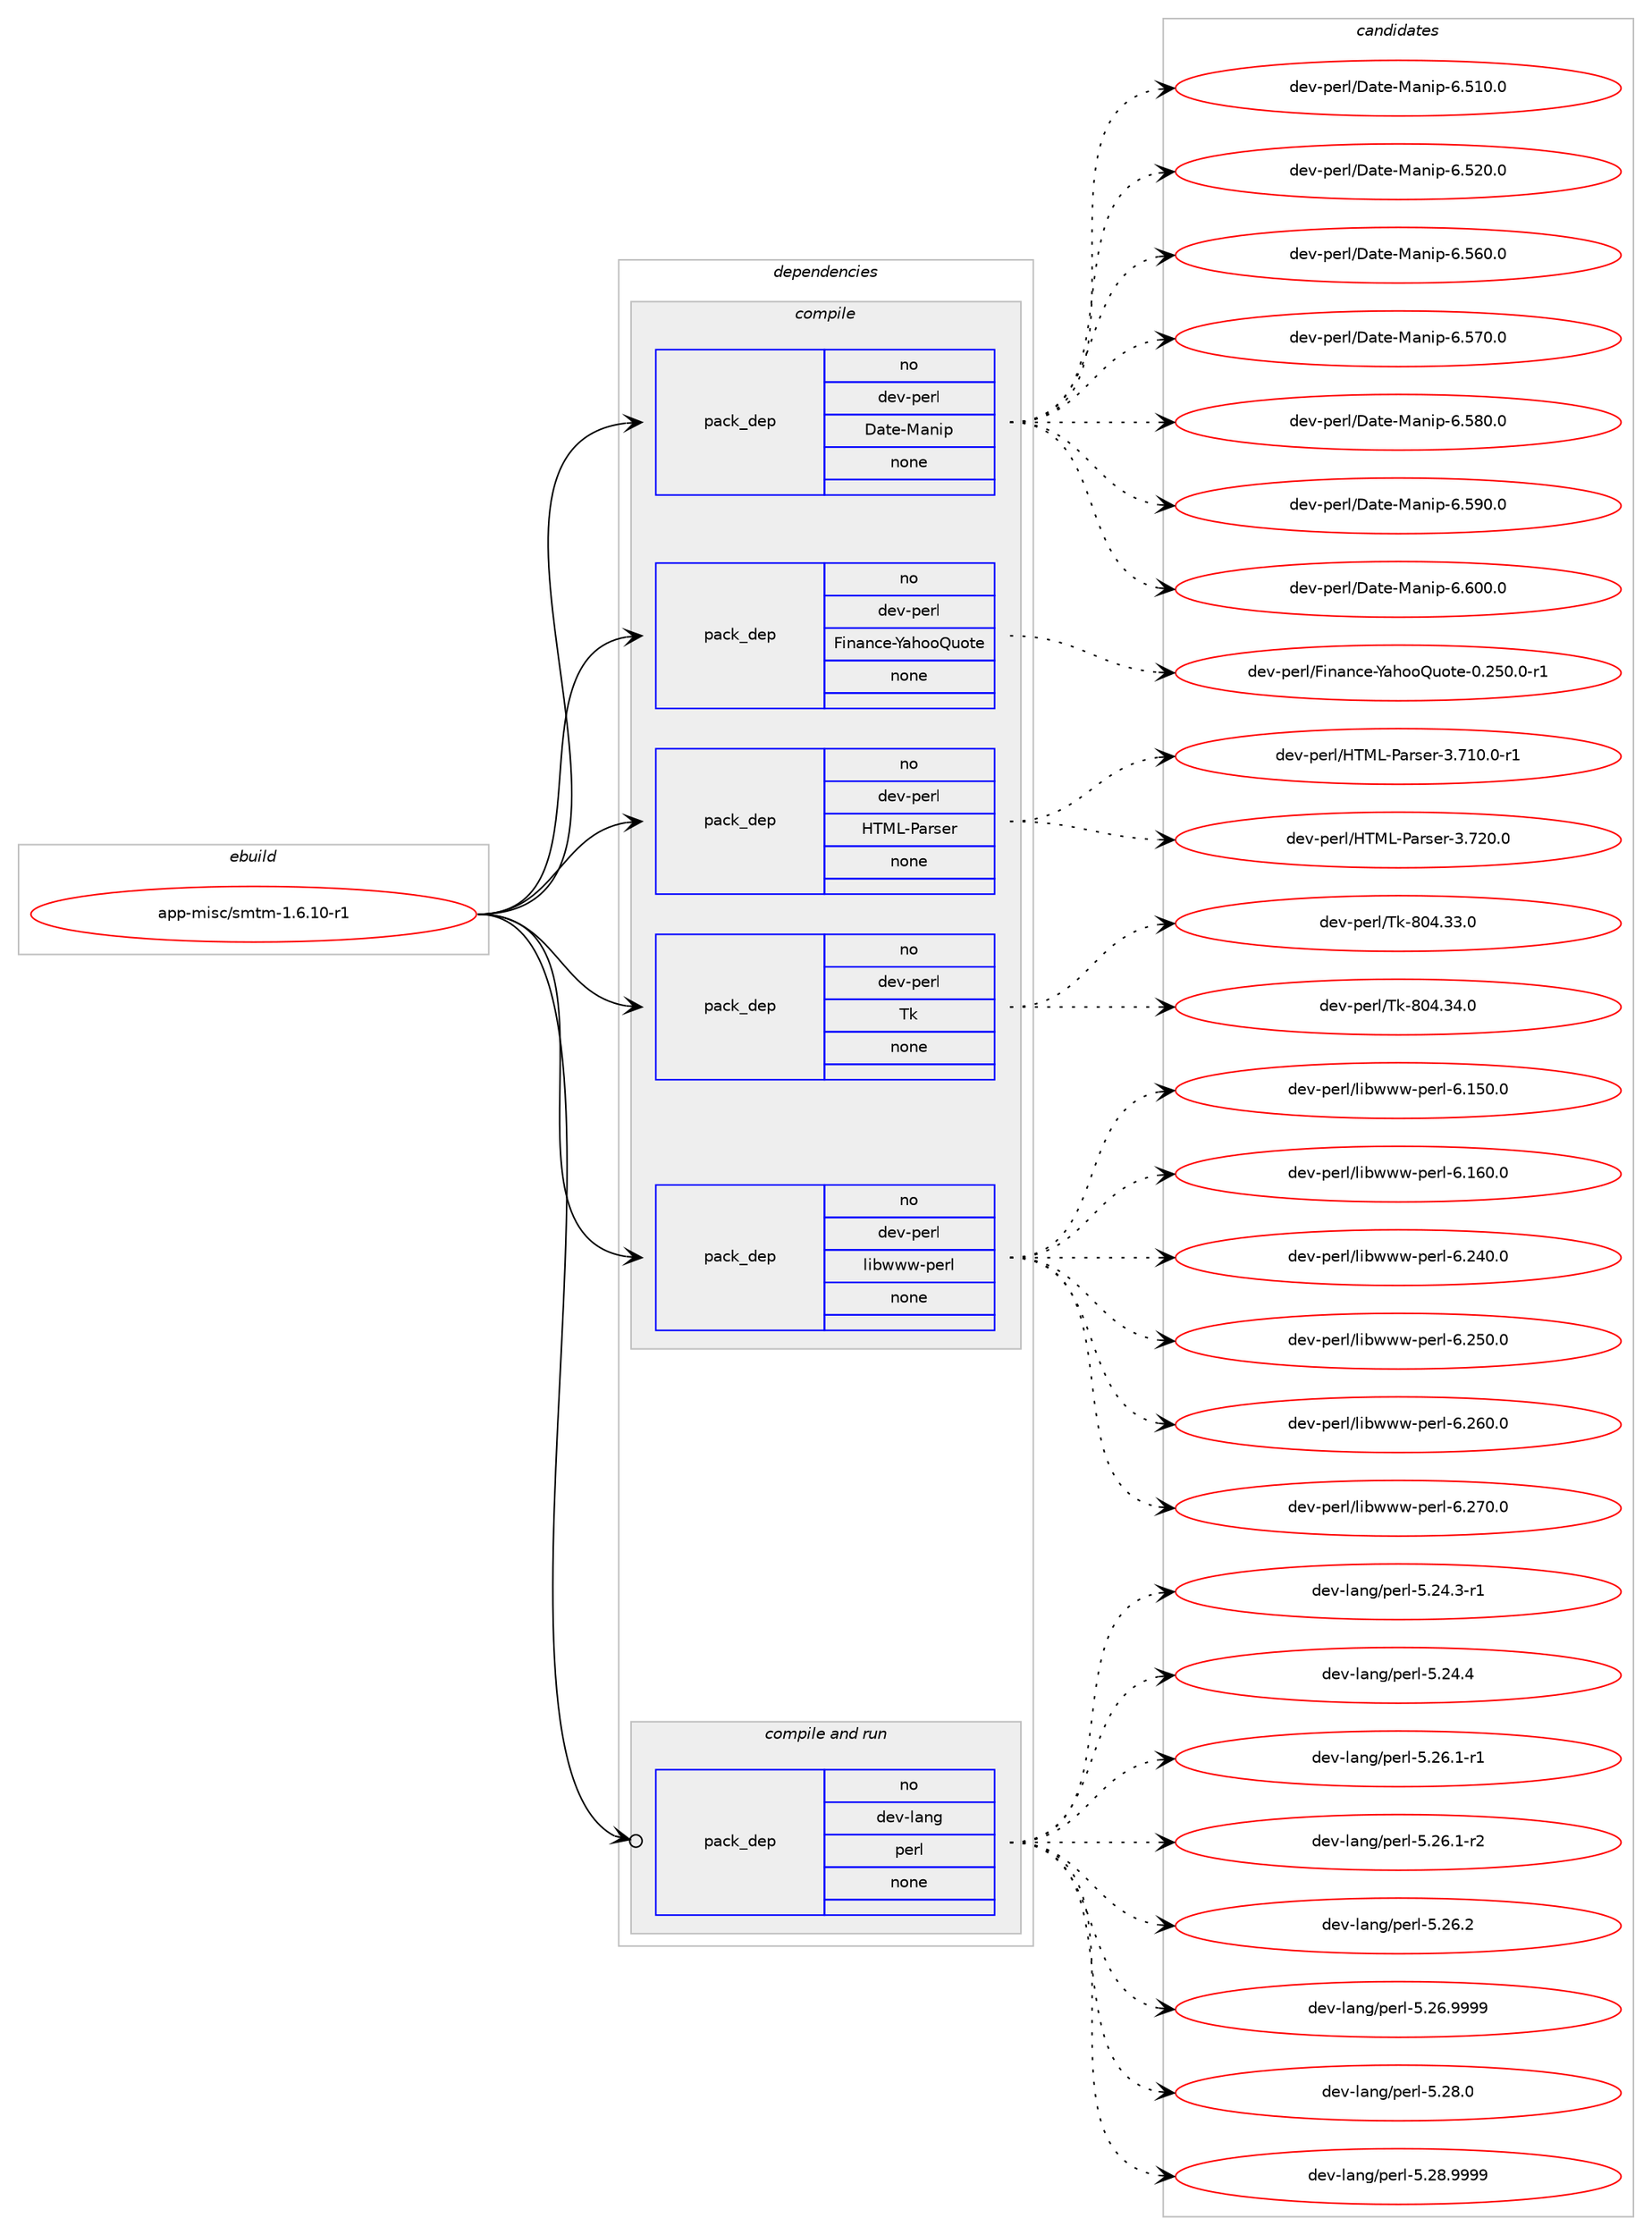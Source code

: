 digraph prolog {

# *************
# Graph options
# *************

newrank=true;
concentrate=true;
compound=true;
graph [rankdir=LR,fontname=Helvetica,fontsize=10,ranksep=1.5];#, ranksep=2.5, nodesep=0.2];
edge  [arrowhead=vee];
node  [fontname=Helvetica,fontsize=10];

# **********
# The ebuild
# **********

subgraph cluster_leftcol {
color=gray;
rank=same;
label=<<i>ebuild</i>>;
id [label="app-misc/smtm-1.6.10-r1", color=red, width=4, href="../app-misc/smtm-1.6.10-r1.svg"];
}

# ****************
# The dependencies
# ****************

subgraph cluster_midcol {
color=gray;
label=<<i>dependencies</i>>;
subgraph cluster_compile {
fillcolor="#eeeeee";
style=filled;
label=<<i>compile</i>>;
subgraph pack926849 {
dependency1300924 [label=<<TABLE BORDER="0" CELLBORDER="1" CELLSPACING="0" CELLPADDING="4" WIDTH="220"><TR><TD ROWSPAN="6" CELLPADDING="30">pack_dep</TD></TR><TR><TD WIDTH="110">no</TD></TR><TR><TD>dev-perl</TD></TR><TR><TD>Date-Manip</TD></TR><TR><TD>none</TD></TR><TR><TD></TD></TR></TABLE>>, shape=none, color=blue];
}
id:e -> dependency1300924:w [weight=20,style="solid",arrowhead="vee"];
subgraph pack926850 {
dependency1300925 [label=<<TABLE BORDER="0" CELLBORDER="1" CELLSPACING="0" CELLPADDING="4" WIDTH="220"><TR><TD ROWSPAN="6" CELLPADDING="30">pack_dep</TD></TR><TR><TD WIDTH="110">no</TD></TR><TR><TD>dev-perl</TD></TR><TR><TD>Finance-YahooQuote</TD></TR><TR><TD>none</TD></TR><TR><TD></TD></TR></TABLE>>, shape=none, color=blue];
}
id:e -> dependency1300925:w [weight=20,style="solid",arrowhead="vee"];
subgraph pack926851 {
dependency1300926 [label=<<TABLE BORDER="0" CELLBORDER="1" CELLSPACING="0" CELLPADDING="4" WIDTH="220"><TR><TD ROWSPAN="6" CELLPADDING="30">pack_dep</TD></TR><TR><TD WIDTH="110">no</TD></TR><TR><TD>dev-perl</TD></TR><TR><TD>HTML-Parser</TD></TR><TR><TD>none</TD></TR><TR><TD></TD></TR></TABLE>>, shape=none, color=blue];
}
id:e -> dependency1300926:w [weight=20,style="solid",arrowhead="vee"];
subgraph pack926852 {
dependency1300927 [label=<<TABLE BORDER="0" CELLBORDER="1" CELLSPACING="0" CELLPADDING="4" WIDTH="220"><TR><TD ROWSPAN="6" CELLPADDING="30">pack_dep</TD></TR><TR><TD WIDTH="110">no</TD></TR><TR><TD>dev-perl</TD></TR><TR><TD>Tk</TD></TR><TR><TD>none</TD></TR><TR><TD></TD></TR></TABLE>>, shape=none, color=blue];
}
id:e -> dependency1300927:w [weight=20,style="solid",arrowhead="vee"];
subgraph pack926853 {
dependency1300928 [label=<<TABLE BORDER="0" CELLBORDER="1" CELLSPACING="0" CELLPADDING="4" WIDTH="220"><TR><TD ROWSPAN="6" CELLPADDING="30">pack_dep</TD></TR><TR><TD WIDTH="110">no</TD></TR><TR><TD>dev-perl</TD></TR><TR><TD>libwww-perl</TD></TR><TR><TD>none</TD></TR><TR><TD></TD></TR></TABLE>>, shape=none, color=blue];
}
id:e -> dependency1300928:w [weight=20,style="solid",arrowhead="vee"];
}
subgraph cluster_compileandrun {
fillcolor="#eeeeee";
style=filled;
label=<<i>compile and run</i>>;
subgraph pack926854 {
dependency1300929 [label=<<TABLE BORDER="0" CELLBORDER="1" CELLSPACING="0" CELLPADDING="4" WIDTH="220"><TR><TD ROWSPAN="6" CELLPADDING="30">pack_dep</TD></TR><TR><TD WIDTH="110">no</TD></TR><TR><TD>dev-lang</TD></TR><TR><TD>perl</TD></TR><TR><TD>none</TD></TR><TR><TD></TD></TR></TABLE>>, shape=none, color=blue];
}
id:e -> dependency1300929:w [weight=20,style="solid",arrowhead="odotvee"];
}
subgraph cluster_run {
fillcolor="#eeeeee";
style=filled;
label=<<i>run</i>>;
}
}

# **************
# The candidates
# **************

subgraph cluster_choices {
rank=same;
color=gray;
label=<<i>candidates</i>>;

subgraph choice926849 {
color=black;
nodesep=1;
choice100101118451121011141084768971161014577971101051124554465349484648 [label="dev-perl/Date-Manip-6.510.0", color=red, width=4,href="../dev-perl/Date-Manip-6.510.0.svg"];
choice100101118451121011141084768971161014577971101051124554465350484648 [label="dev-perl/Date-Manip-6.520.0", color=red, width=4,href="../dev-perl/Date-Manip-6.520.0.svg"];
choice100101118451121011141084768971161014577971101051124554465354484648 [label="dev-perl/Date-Manip-6.560.0", color=red, width=4,href="../dev-perl/Date-Manip-6.560.0.svg"];
choice100101118451121011141084768971161014577971101051124554465355484648 [label="dev-perl/Date-Manip-6.570.0", color=red, width=4,href="../dev-perl/Date-Manip-6.570.0.svg"];
choice100101118451121011141084768971161014577971101051124554465356484648 [label="dev-perl/Date-Manip-6.580.0", color=red, width=4,href="../dev-perl/Date-Manip-6.580.0.svg"];
choice100101118451121011141084768971161014577971101051124554465357484648 [label="dev-perl/Date-Manip-6.590.0", color=red, width=4,href="../dev-perl/Date-Manip-6.590.0.svg"];
choice100101118451121011141084768971161014577971101051124554465448484648 [label="dev-perl/Date-Manip-6.600.0", color=red, width=4,href="../dev-perl/Date-Manip-6.600.0.svg"];
dependency1300924:e -> choice100101118451121011141084768971161014577971101051124554465349484648:w [style=dotted,weight="100"];
dependency1300924:e -> choice100101118451121011141084768971161014577971101051124554465350484648:w [style=dotted,weight="100"];
dependency1300924:e -> choice100101118451121011141084768971161014577971101051124554465354484648:w [style=dotted,weight="100"];
dependency1300924:e -> choice100101118451121011141084768971161014577971101051124554465355484648:w [style=dotted,weight="100"];
dependency1300924:e -> choice100101118451121011141084768971161014577971101051124554465356484648:w [style=dotted,weight="100"];
dependency1300924:e -> choice100101118451121011141084768971161014577971101051124554465357484648:w [style=dotted,weight="100"];
dependency1300924:e -> choice100101118451121011141084768971161014577971101051124554465448484648:w [style=dotted,weight="100"];
}
subgraph choice926850 {
color=black;
nodesep=1;
choice10010111845112101114108477010511097110991014589971041111118111711111610145484650534846484511449 [label="dev-perl/Finance-YahooQuote-0.250.0-r1", color=red, width=4,href="../dev-perl/Finance-YahooQuote-0.250.0-r1.svg"];
dependency1300925:e -> choice10010111845112101114108477010511097110991014589971041111118111711111610145484650534846484511449:w [style=dotted,weight="100"];
}
subgraph choice926851 {
color=black;
nodesep=1;
choice10010111845112101114108477284777645809711411510111445514655494846484511449 [label="dev-perl/HTML-Parser-3.710.0-r1", color=red, width=4,href="../dev-perl/HTML-Parser-3.710.0-r1.svg"];
choice1001011184511210111410847728477764580971141151011144551465550484648 [label="dev-perl/HTML-Parser-3.720.0", color=red, width=4,href="../dev-perl/HTML-Parser-3.720.0.svg"];
dependency1300926:e -> choice10010111845112101114108477284777645809711411510111445514655494846484511449:w [style=dotted,weight="100"];
dependency1300926:e -> choice1001011184511210111410847728477764580971141151011144551465550484648:w [style=dotted,weight="100"];
}
subgraph choice926852 {
color=black;
nodesep=1;
choice100101118451121011141084784107455648524651514648 [label="dev-perl/Tk-804.33.0", color=red, width=4,href="../dev-perl/Tk-804.33.0.svg"];
choice100101118451121011141084784107455648524651524648 [label="dev-perl/Tk-804.34.0", color=red, width=4,href="../dev-perl/Tk-804.34.0.svg"];
dependency1300927:e -> choice100101118451121011141084784107455648524651514648:w [style=dotted,weight="100"];
dependency1300927:e -> choice100101118451121011141084784107455648524651524648:w [style=dotted,weight="100"];
}
subgraph choice926853 {
color=black;
nodesep=1;
choice100101118451121011141084710810598119119119451121011141084554464953484648 [label="dev-perl/libwww-perl-6.150.0", color=red, width=4,href="../dev-perl/libwww-perl-6.150.0.svg"];
choice100101118451121011141084710810598119119119451121011141084554464954484648 [label="dev-perl/libwww-perl-6.160.0", color=red, width=4,href="../dev-perl/libwww-perl-6.160.0.svg"];
choice100101118451121011141084710810598119119119451121011141084554465052484648 [label="dev-perl/libwww-perl-6.240.0", color=red, width=4,href="../dev-perl/libwww-perl-6.240.0.svg"];
choice100101118451121011141084710810598119119119451121011141084554465053484648 [label="dev-perl/libwww-perl-6.250.0", color=red, width=4,href="../dev-perl/libwww-perl-6.250.0.svg"];
choice100101118451121011141084710810598119119119451121011141084554465054484648 [label="dev-perl/libwww-perl-6.260.0", color=red, width=4,href="../dev-perl/libwww-perl-6.260.0.svg"];
choice100101118451121011141084710810598119119119451121011141084554465055484648 [label="dev-perl/libwww-perl-6.270.0", color=red, width=4,href="../dev-perl/libwww-perl-6.270.0.svg"];
dependency1300928:e -> choice100101118451121011141084710810598119119119451121011141084554464953484648:w [style=dotted,weight="100"];
dependency1300928:e -> choice100101118451121011141084710810598119119119451121011141084554464954484648:w [style=dotted,weight="100"];
dependency1300928:e -> choice100101118451121011141084710810598119119119451121011141084554465052484648:w [style=dotted,weight="100"];
dependency1300928:e -> choice100101118451121011141084710810598119119119451121011141084554465053484648:w [style=dotted,weight="100"];
dependency1300928:e -> choice100101118451121011141084710810598119119119451121011141084554465054484648:w [style=dotted,weight="100"];
dependency1300928:e -> choice100101118451121011141084710810598119119119451121011141084554465055484648:w [style=dotted,weight="100"];
}
subgraph choice926854 {
color=black;
nodesep=1;
choice100101118451089711010347112101114108455346505246514511449 [label="dev-lang/perl-5.24.3-r1", color=red, width=4,href="../dev-lang/perl-5.24.3-r1.svg"];
choice10010111845108971101034711210111410845534650524652 [label="dev-lang/perl-5.24.4", color=red, width=4,href="../dev-lang/perl-5.24.4.svg"];
choice100101118451089711010347112101114108455346505446494511449 [label="dev-lang/perl-5.26.1-r1", color=red, width=4,href="../dev-lang/perl-5.26.1-r1.svg"];
choice100101118451089711010347112101114108455346505446494511450 [label="dev-lang/perl-5.26.1-r2", color=red, width=4,href="../dev-lang/perl-5.26.1-r2.svg"];
choice10010111845108971101034711210111410845534650544650 [label="dev-lang/perl-5.26.2", color=red, width=4,href="../dev-lang/perl-5.26.2.svg"];
choice10010111845108971101034711210111410845534650544657575757 [label="dev-lang/perl-5.26.9999", color=red, width=4,href="../dev-lang/perl-5.26.9999.svg"];
choice10010111845108971101034711210111410845534650564648 [label="dev-lang/perl-5.28.0", color=red, width=4,href="../dev-lang/perl-5.28.0.svg"];
choice10010111845108971101034711210111410845534650564657575757 [label="dev-lang/perl-5.28.9999", color=red, width=4,href="../dev-lang/perl-5.28.9999.svg"];
dependency1300929:e -> choice100101118451089711010347112101114108455346505246514511449:w [style=dotted,weight="100"];
dependency1300929:e -> choice10010111845108971101034711210111410845534650524652:w [style=dotted,weight="100"];
dependency1300929:e -> choice100101118451089711010347112101114108455346505446494511449:w [style=dotted,weight="100"];
dependency1300929:e -> choice100101118451089711010347112101114108455346505446494511450:w [style=dotted,weight="100"];
dependency1300929:e -> choice10010111845108971101034711210111410845534650544650:w [style=dotted,weight="100"];
dependency1300929:e -> choice10010111845108971101034711210111410845534650544657575757:w [style=dotted,weight="100"];
dependency1300929:e -> choice10010111845108971101034711210111410845534650564648:w [style=dotted,weight="100"];
dependency1300929:e -> choice10010111845108971101034711210111410845534650564657575757:w [style=dotted,weight="100"];
}
}

}
